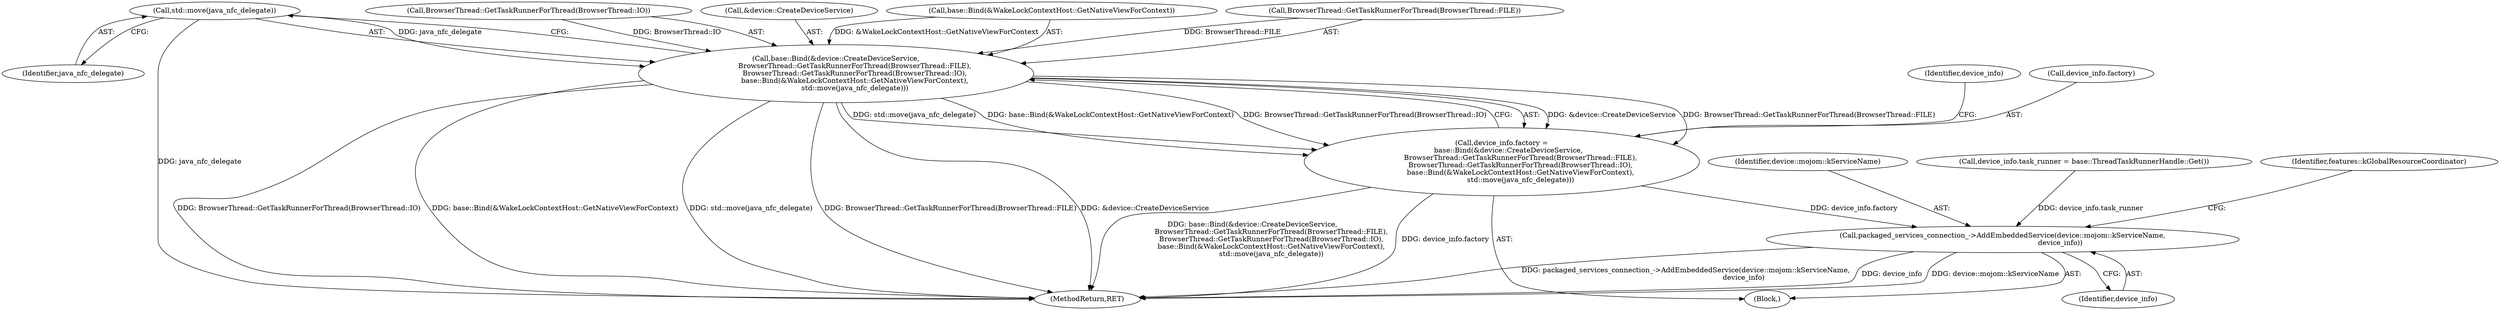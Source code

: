 digraph "0_Chrome_bc1f34b9be509f1404f0bb1ba1947614d5f0bcd1_3@API" {
"1000226" [label="(Call,std::move(java_nfc_delegate))"];
"1000216" [label="(Call,base::Bind(&device::CreateDeviceService,\n                 BrowserThread::GetTaskRunnerForThread(BrowserThread::FILE),\n                 BrowserThread::GetTaskRunnerForThread(BrowserThread::IO),\n                 base::Bind(&WakeLockContextHost::GetNativeViewForContext),\n                 std::move(java_nfc_delegate)))"];
"1000212" [label="(Call,device_info.factory =\n      base::Bind(&device::CreateDeviceService,\n                 BrowserThread::GetTaskRunnerForThread(BrowserThread::FILE),\n                 BrowserThread::GetTaskRunnerForThread(BrowserThread::IO),\n                 base::Bind(&WakeLockContextHost::GetNativeViewForContext),\n                 std::move(java_nfc_delegate)))"];
"1000233" [label="(Call,packaged_services_connection_->AddEmbeddedService(device::mojom::kServiceName,\n                                                    device_info))"];
"1000234" [label="(Identifier,device::mojom::kServiceName)"];
"1000227" [label="(Identifier,java_nfc_delegate)"];
"1000235" [label="(Identifier,device_info)"];
"1000331" [label="(MethodReturn,RET)"];
"1000230" [label="(Identifier,device_info)"];
"1000221" [label="(Call,BrowserThread::GetTaskRunnerForThread(BrowserThread::IO))"];
"1000226" [label="(Call,std::move(java_nfc_delegate))"];
"1000101" [label="(Block,)"];
"1000217" [label="(Call,&device::CreateDeviceService)"];
"1000228" [label="(Call,device_info.task_runner = base::ThreadTaskRunnerHandle::Get())"];
"1000216" [label="(Call,base::Bind(&device::CreateDeviceService,\n                 BrowserThread::GetTaskRunnerForThread(BrowserThread::FILE),\n                 BrowserThread::GetTaskRunnerForThread(BrowserThread::IO),\n                 base::Bind(&WakeLockContextHost::GetNativeViewForContext),\n                 std::move(java_nfc_delegate)))"];
"1000223" [label="(Call,base::Bind(&WakeLockContextHost::GetNativeViewForContext))"];
"1000213" [label="(Call,device_info.factory)"];
"1000238" [label="(Identifier,features::kGlobalResourceCoordinator)"];
"1000219" [label="(Call,BrowserThread::GetTaskRunnerForThread(BrowserThread::FILE))"];
"1000212" [label="(Call,device_info.factory =\n      base::Bind(&device::CreateDeviceService,\n                 BrowserThread::GetTaskRunnerForThread(BrowserThread::FILE),\n                 BrowserThread::GetTaskRunnerForThread(BrowserThread::IO),\n                 base::Bind(&WakeLockContextHost::GetNativeViewForContext),\n                 std::move(java_nfc_delegate)))"];
"1000233" [label="(Call,packaged_services_connection_->AddEmbeddedService(device::mojom::kServiceName,\n                                                    device_info))"];
"1000226" -> "1000216"  [label="AST: "];
"1000226" -> "1000227"  [label="CFG: "];
"1000227" -> "1000226"  [label="AST: "];
"1000216" -> "1000226"  [label="CFG: "];
"1000226" -> "1000331"  [label="DDG: java_nfc_delegate"];
"1000226" -> "1000216"  [label="DDG: java_nfc_delegate"];
"1000216" -> "1000212"  [label="AST: "];
"1000217" -> "1000216"  [label="AST: "];
"1000219" -> "1000216"  [label="AST: "];
"1000221" -> "1000216"  [label="AST: "];
"1000223" -> "1000216"  [label="AST: "];
"1000212" -> "1000216"  [label="CFG: "];
"1000216" -> "1000331"  [label="DDG: BrowserThread::GetTaskRunnerForThread(BrowserThread::IO)"];
"1000216" -> "1000331"  [label="DDG: base::Bind(&WakeLockContextHost::GetNativeViewForContext)"];
"1000216" -> "1000331"  [label="DDG: std::move(java_nfc_delegate)"];
"1000216" -> "1000331"  [label="DDG: BrowserThread::GetTaskRunnerForThread(BrowserThread::FILE)"];
"1000216" -> "1000331"  [label="DDG: &device::CreateDeviceService"];
"1000216" -> "1000212"  [label="DDG: &device::CreateDeviceService"];
"1000216" -> "1000212"  [label="DDG: BrowserThread::GetTaskRunnerForThread(BrowserThread::FILE)"];
"1000216" -> "1000212"  [label="DDG: std::move(java_nfc_delegate)"];
"1000216" -> "1000212"  [label="DDG: base::Bind(&WakeLockContextHost::GetNativeViewForContext)"];
"1000216" -> "1000212"  [label="DDG: BrowserThread::GetTaskRunnerForThread(BrowserThread::IO)"];
"1000219" -> "1000216"  [label="DDG: BrowserThread::FILE"];
"1000221" -> "1000216"  [label="DDG: BrowserThread::IO"];
"1000223" -> "1000216"  [label="DDG: &WakeLockContextHost::GetNativeViewForContext"];
"1000212" -> "1000101"  [label="AST: "];
"1000213" -> "1000212"  [label="AST: "];
"1000230" -> "1000212"  [label="CFG: "];
"1000212" -> "1000331"  [label="DDG: base::Bind(&device::CreateDeviceService,\n                 BrowserThread::GetTaskRunnerForThread(BrowserThread::FILE),\n                 BrowserThread::GetTaskRunnerForThread(BrowserThread::IO),\n                 base::Bind(&WakeLockContextHost::GetNativeViewForContext),\n                 std::move(java_nfc_delegate))"];
"1000212" -> "1000331"  [label="DDG: device_info.factory"];
"1000212" -> "1000233"  [label="DDG: device_info.factory"];
"1000233" -> "1000101"  [label="AST: "];
"1000233" -> "1000235"  [label="CFG: "];
"1000234" -> "1000233"  [label="AST: "];
"1000235" -> "1000233"  [label="AST: "];
"1000238" -> "1000233"  [label="CFG: "];
"1000233" -> "1000331"  [label="DDG: packaged_services_connection_->AddEmbeddedService(device::mojom::kServiceName,\n                                                    device_info)"];
"1000233" -> "1000331"  [label="DDG: device_info"];
"1000233" -> "1000331"  [label="DDG: device::mojom::kServiceName"];
"1000228" -> "1000233"  [label="DDG: device_info.task_runner"];
}
